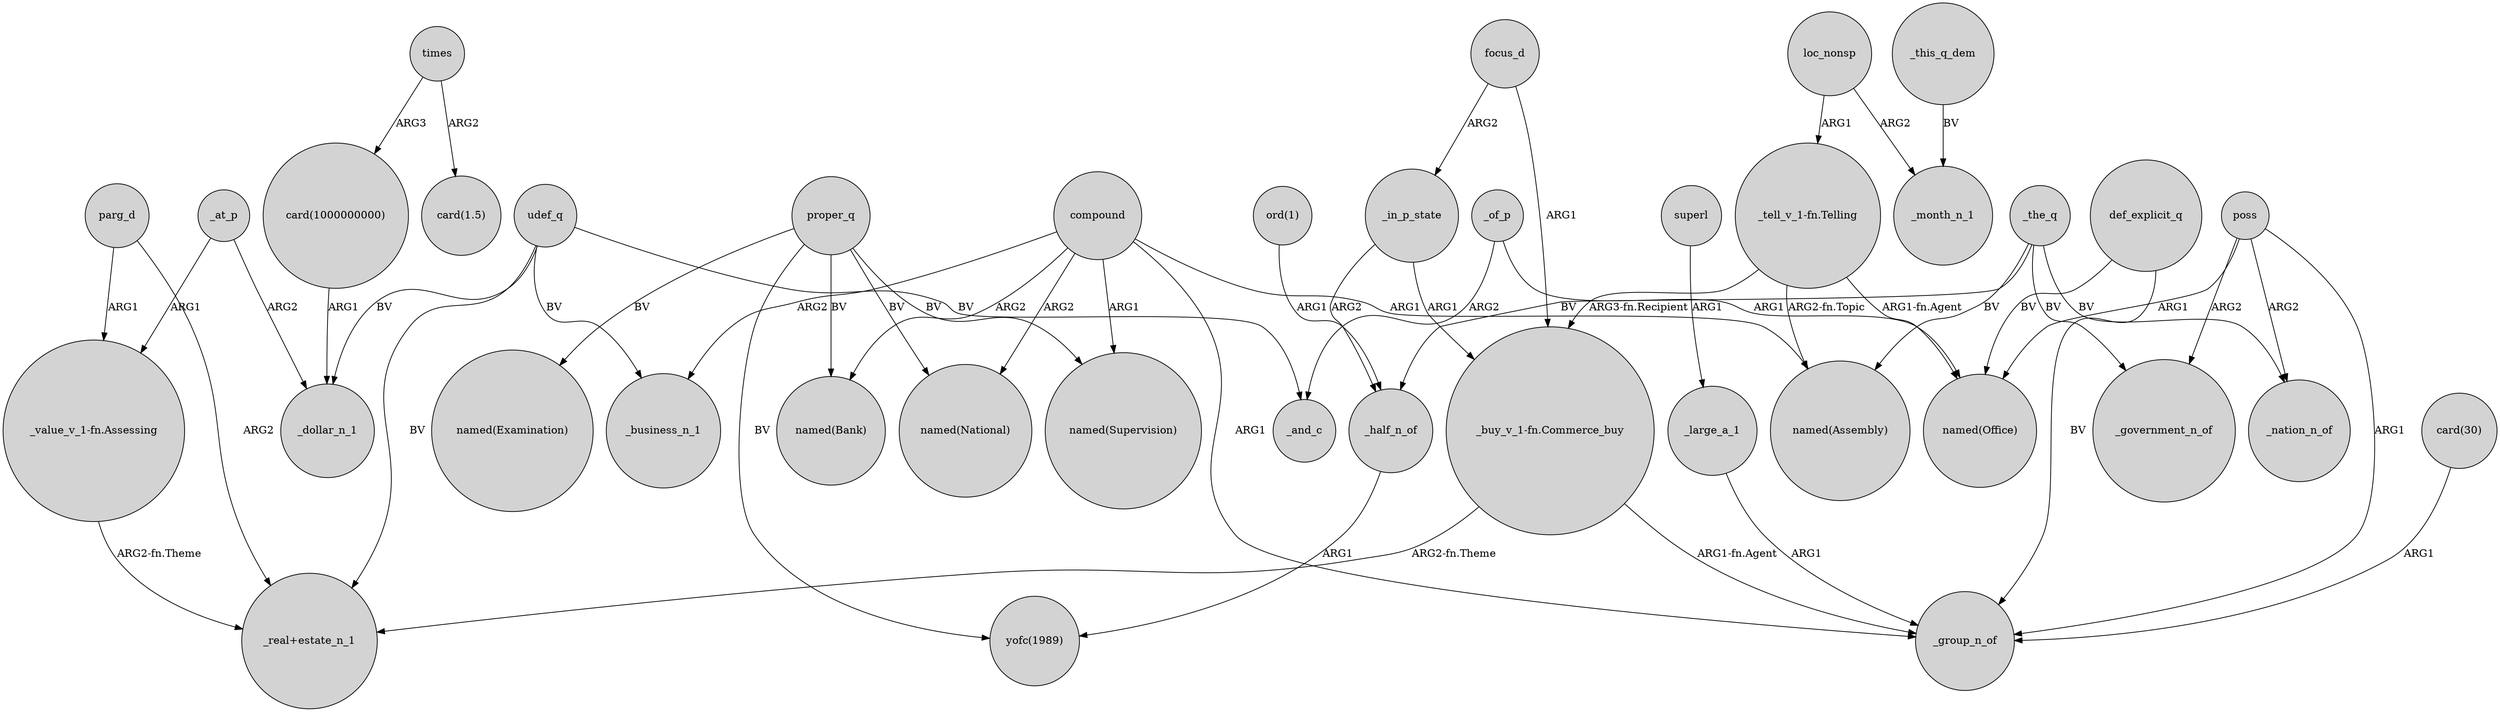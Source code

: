 digraph {
	node [shape=circle style=filled]
	superl -> _large_a_1 [label=ARG1]
	_at_p -> _dollar_n_1 [label=ARG2]
	_half_n_of -> "yofc(1989)" [label=ARG1]
	"_buy_v_1-fn.Commerce_buy" -> "_real+estate_n_1" [label="ARG2-fn.Theme"]
	"_tell_v_1-fn.Telling" -> "named(Assembly)" [label="ARG2-fn.Topic"]
	times -> "card(1.5)" [label=ARG2]
	def_explicit_q -> _group_n_of [label=BV]
	"card(30)" -> _group_n_of [label=ARG1]
	_this_q_dem -> _month_n_1 [label=BV]
	focus_d -> _in_p_state [label=ARG2]
	_of_p -> _and_c [label=ARG2]
	focus_d -> "_buy_v_1-fn.Commerce_buy" [label=ARG1]
	"_value_v_1-fn.Assessing" -> "_real+estate_n_1" [label="ARG2-fn.Theme"]
	poss -> _group_n_of [label=ARG1]
	_in_p_state -> _half_n_of [label=ARG2]
	compound -> "named(Assembly)" [label=ARG1]
	proper_q -> "named(Supervision)" [label=BV]
	proper_q -> "named(Examination)" [label=BV]
	_large_a_1 -> _group_n_of [label=ARG1]
	_at_p -> "_value_v_1-fn.Assessing" [label=ARG1]
	_in_p_state -> "_buy_v_1-fn.Commerce_buy" [label=ARG1]
	poss -> "named(Office)" [label=ARG1]
	proper_q -> "yofc(1989)" [label=BV]
	times -> "card(1000000000)" [label=ARG3]
	compound -> "named(National)" [label=ARG2]
	proper_q -> "named(Bank)" [label=BV]
	"ord(1)" -> _half_n_of [label=ARG1]
	"_tell_v_1-fn.Telling" -> "_buy_v_1-fn.Commerce_buy" [label="ARG3-fn.Recipient"]
	parg_d -> "_real+estate_n_1" [label=ARG2]
	compound -> "named(Supervision)" [label=ARG1]
	_the_q -> _nation_n_of [label=BV]
	_of_p -> "named(Office)" [label=ARG1]
	def_explicit_q -> "named(Office)" [label=BV]
	"_tell_v_1-fn.Telling" -> "named(Office)" [label="ARG1-fn.Agent"]
	udef_q -> "_real+estate_n_1" [label=BV]
	compound -> _business_n_1 [label=ARG2]
	poss -> _nation_n_of [label=ARG2]
	compound -> "named(Bank)" [label=ARG2]
	"_buy_v_1-fn.Commerce_buy" -> _group_n_of [label="ARG1-fn.Agent"]
	_the_q -> _government_n_of [label=BV]
	udef_q -> _business_n_1 [label=BV]
	proper_q -> "named(National)" [label=BV]
	parg_d -> "_value_v_1-fn.Assessing" [label=ARG1]
	_the_q -> _half_n_of [label=BV]
	loc_nonsp -> _month_n_1 [label=ARG2]
	"card(1000000000)" -> _dollar_n_1 [label=ARG1]
	loc_nonsp -> "_tell_v_1-fn.Telling" [label=ARG1]
	udef_q -> _and_c [label=BV]
	poss -> _government_n_of [label=ARG2]
	compound -> _group_n_of [label=ARG1]
	_the_q -> "named(Assembly)" [label=BV]
	udef_q -> _dollar_n_1 [label=BV]
}
